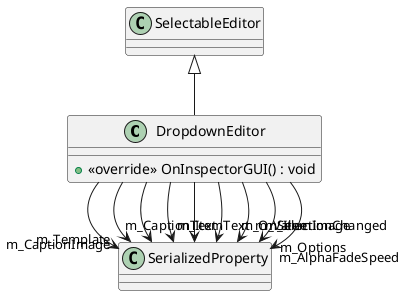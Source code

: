 @startuml
class DropdownEditor {
    + <<override>> OnInspectorGUI() : void
}
SelectableEditor <|-- DropdownEditor
DropdownEditor --> "m_Template" SerializedProperty
DropdownEditor --> "m_CaptionText" SerializedProperty
DropdownEditor --> "m_CaptionImage" SerializedProperty
DropdownEditor --> "m_ItemText" SerializedProperty
DropdownEditor --> "m_ItemImage" SerializedProperty
DropdownEditor --> "m_OnSelectionChanged" SerializedProperty
DropdownEditor --> "m_Value" SerializedProperty
DropdownEditor --> "m_Options" SerializedProperty
DropdownEditor --> "m_AlphaFadeSpeed" SerializedProperty
@enduml
